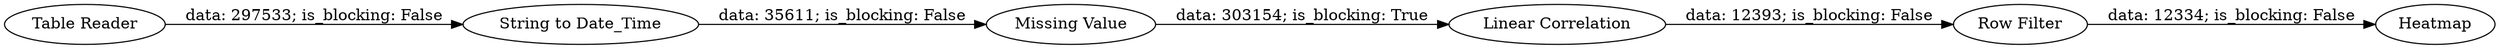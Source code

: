 digraph {
	"1448784897828404500_2" [label="String to Date_Time"]
	"1448784897828404500_3" [label="Missing Value"]
	"1448784897828404500_5" [label="Linear Correlation"]
	"1448784897828404500_7" [label=Heatmap]
	"1448784897828404500_8" [label="Row Filter"]
	"1448784897828404500_1" [label="Table Reader"]
	"1448784897828404500_1" -> "1448784897828404500_2" [label="data: 297533; is_blocking: False"]
	"1448784897828404500_5" -> "1448784897828404500_8" [label="data: 12393; is_blocking: False"]
	"1448784897828404500_8" -> "1448784897828404500_7" [label="data: 12334; is_blocking: False"]
	"1448784897828404500_2" -> "1448784897828404500_3" [label="data: 35611; is_blocking: False"]
	"1448784897828404500_3" -> "1448784897828404500_5" [label="data: 303154; is_blocking: True"]
	rankdir=LR
}
